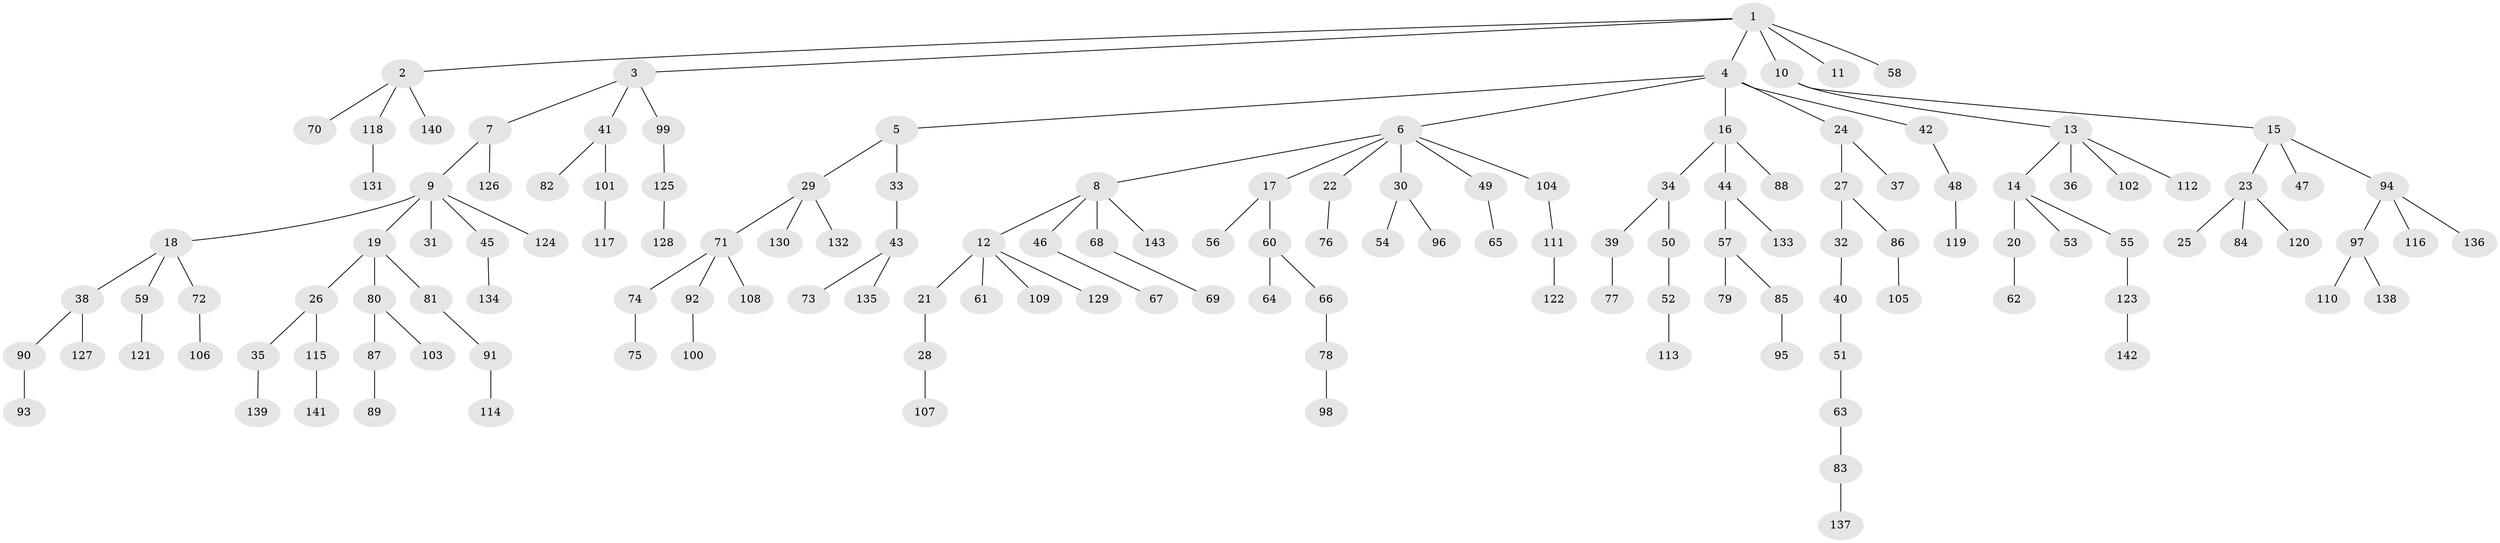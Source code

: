 // Generated by graph-tools (version 1.1) at 2025/50/03/09/25 03:50:18]
// undirected, 143 vertices, 142 edges
graph export_dot {
graph [start="1"]
  node [color=gray90,style=filled];
  1;
  2;
  3;
  4;
  5;
  6;
  7;
  8;
  9;
  10;
  11;
  12;
  13;
  14;
  15;
  16;
  17;
  18;
  19;
  20;
  21;
  22;
  23;
  24;
  25;
  26;
  27;
  28;
  29;
  30;
  31;
  32;
  33;
  34;
  35;
  36;
  37;
  38;
  39;
  40;
  41;
  42;
  43;
  44;
  45;
  46;
  47;
  48;
  49;
  50;
  51;
  52;
  53;
  54;
  55;
  56;
  57;
  58;
  59;
  60;
  61;
  62;
  63;
  64;
  65;
  66;
  67;
  68;
  69;
  70;
  71;
  72;
  73;
  74;
  75;
  76;
  77;
  78;
  79;
  80;
  81;
  82;
  83;
  84;
  85;
  86;
  87;
  88;
  89;
  90;
  91;
  92;
  93;
  94;
  95;
  96;
  97;
  98;
  99;
  100;
  101;
  102;
  103;
  104;
  105;
  106;
  107;
  108;
  109;
  110;
  111;
  112;
  113;
  114;
  115;
  116;
  117;
  118;
  119;
  120;
  121;
  122;
  123;
  124;
  125;
  126;
  127;
  128;
  129;
  130;
  131;
  132;
  133;
  134;
  135;
  136;
  137;
  138;
  139;
  140;
  141;
  142;
  143;
  1 -- 2;
  1 -- 3;
  1 -- 4;
  1 -- 10;
  1 -- 11;
  1 -- 58;
  2 -- 70;
  2 -- 118;
  2 -- 140;
  3 -- 7;
  3 -- 41;
  3 -- 99;
  4 -- 5;
  4 -- 6;
  4 -- 16;
  4 -- 24;
  4 -- 42;
  5 -- 29;
  5 -- 33;
  6 -- 8;
  6 -- 17;
  6 -- 22;
  6 -- 30;
  6 -- 49;
  6 -- 104;
  7 -- 9;
  7 -- 126;
  8 -- 12;
  8 -- 46;
  8 -- 68;
  8 -- 143;
  9 -- 18;
  9 -- 19;
  9 -- 31;
  9 -- 45;
  9 -- 124;
  10 -- 13;
  10 -- 15;
  12 -- 21;
  12 -- 61;
  12 -- 109;
  12 -- 129;
  13 -- 14;
  13 -- 36;
  13 -- 102;
  13 -- 112;
  14 -- 20;
  14 -- 53;
  14 -- 55;
  15 -- 23;
  15 -- 47;
  15 -- 94;
  16 -- 34;
  16 -- 44;
  16 -- 88;
  17 -- 56;
  17 -- 60;
  18 -- 38;
  18 -- 59;
  18 -- 72;
  19 -- 26;
  19 -- 80;
  19 -- 81;
  20 -- 62;
  21 -- 28;
  22 -- 76;
  23 -- 25;
  23 -- 84;
  23 -- 120;
  24 -- 27;
  24 -- 37;
  26 -- 35;
  26 -- 115;
  27 -- 32;
  27 -- 86;
  28 -- 107;
  29 -- 71;
  29 -- 130;
  29 -- 132;
  30 -- 54;
  30 -- 96;
  32 -- 40;
  33 -- 43;
  34 -- 39;
  34 -- 50;
  35 -- 139;
  38 -- 90;
  38 -- 127;
  39 -- 77;
  40 -- 51;
  41 -- 82;
  41 -- 101;
  42 -- 48;
  43 -- 73;
  43 -- 135;
  44 -- 57;
  44 -- 133;
  45 -- 134;
  46 -- 67;
  48 -- 119;
  49 -- 65;
  50 -- 52;
  51 -- 63;
  52 -- 113;
  55 -- 123;
  57 -- 79;
  57 -- 85;
  59 -- 121;
  60 -- 64;
  60 -- 66;
  63 -- 83;
  66 -- 78;
  68 -- 69;
  71 -- 74;
  71 -- 92;
  71 -- 108;
  72 -- 106;
  74 -- 75;
  78 -- 98;
  80 -- 87;
  80 -- 103;
  81 -- 91;
  83 -- 137;
  85 -- 95;
  86 -- 105;
  87 -- 89;
  90 -- 93;
  91 -- 114;
  92 -- 100;
  94 -- 97;
  94 -- 116;
  94 -- 136;
  97 -- 110;
  97 -- 138;
  99 -- 125;
  101 -- 117;
  104 -- 111;
  111 -- 122;
  115 -- 141;
  118 -- 131;
  123 -- 142;
  125 -- 128;
}
